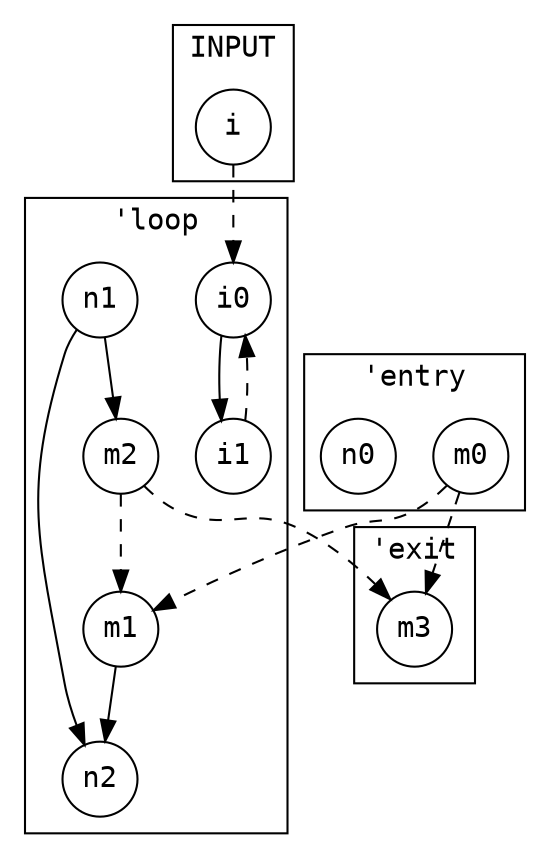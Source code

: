 digraph {
    fontname = "Monospace"
    node [shape = circle, fontname = monospace, width=0.5, fixedsize=true]

    subgraph cluster_input {
        label="INPUT"
        i
    }

    subgraph cluster_entry {
        label="'entry"
        m0
        n0
    }

    subgraph cluster_loop {
        label="'loop"
        i0
        m1
        n1
        m2
        n2
        i1

        i -> i0 [style=dashed]
        i1 -> i0 [style=dashed]
        m0 -> m1 [style=dashed]
        m2 -> m1 [style=dashed]

        n1 -> m2
        m1 -> n2
        n1 -> n2
        i0 -> i1
    }

    subgraph cluster_exit {
        label="'exit"

        m0 -> m3 [style=dashed]
        m2 -> m3 [style=dashed]

        m3
    }

}
